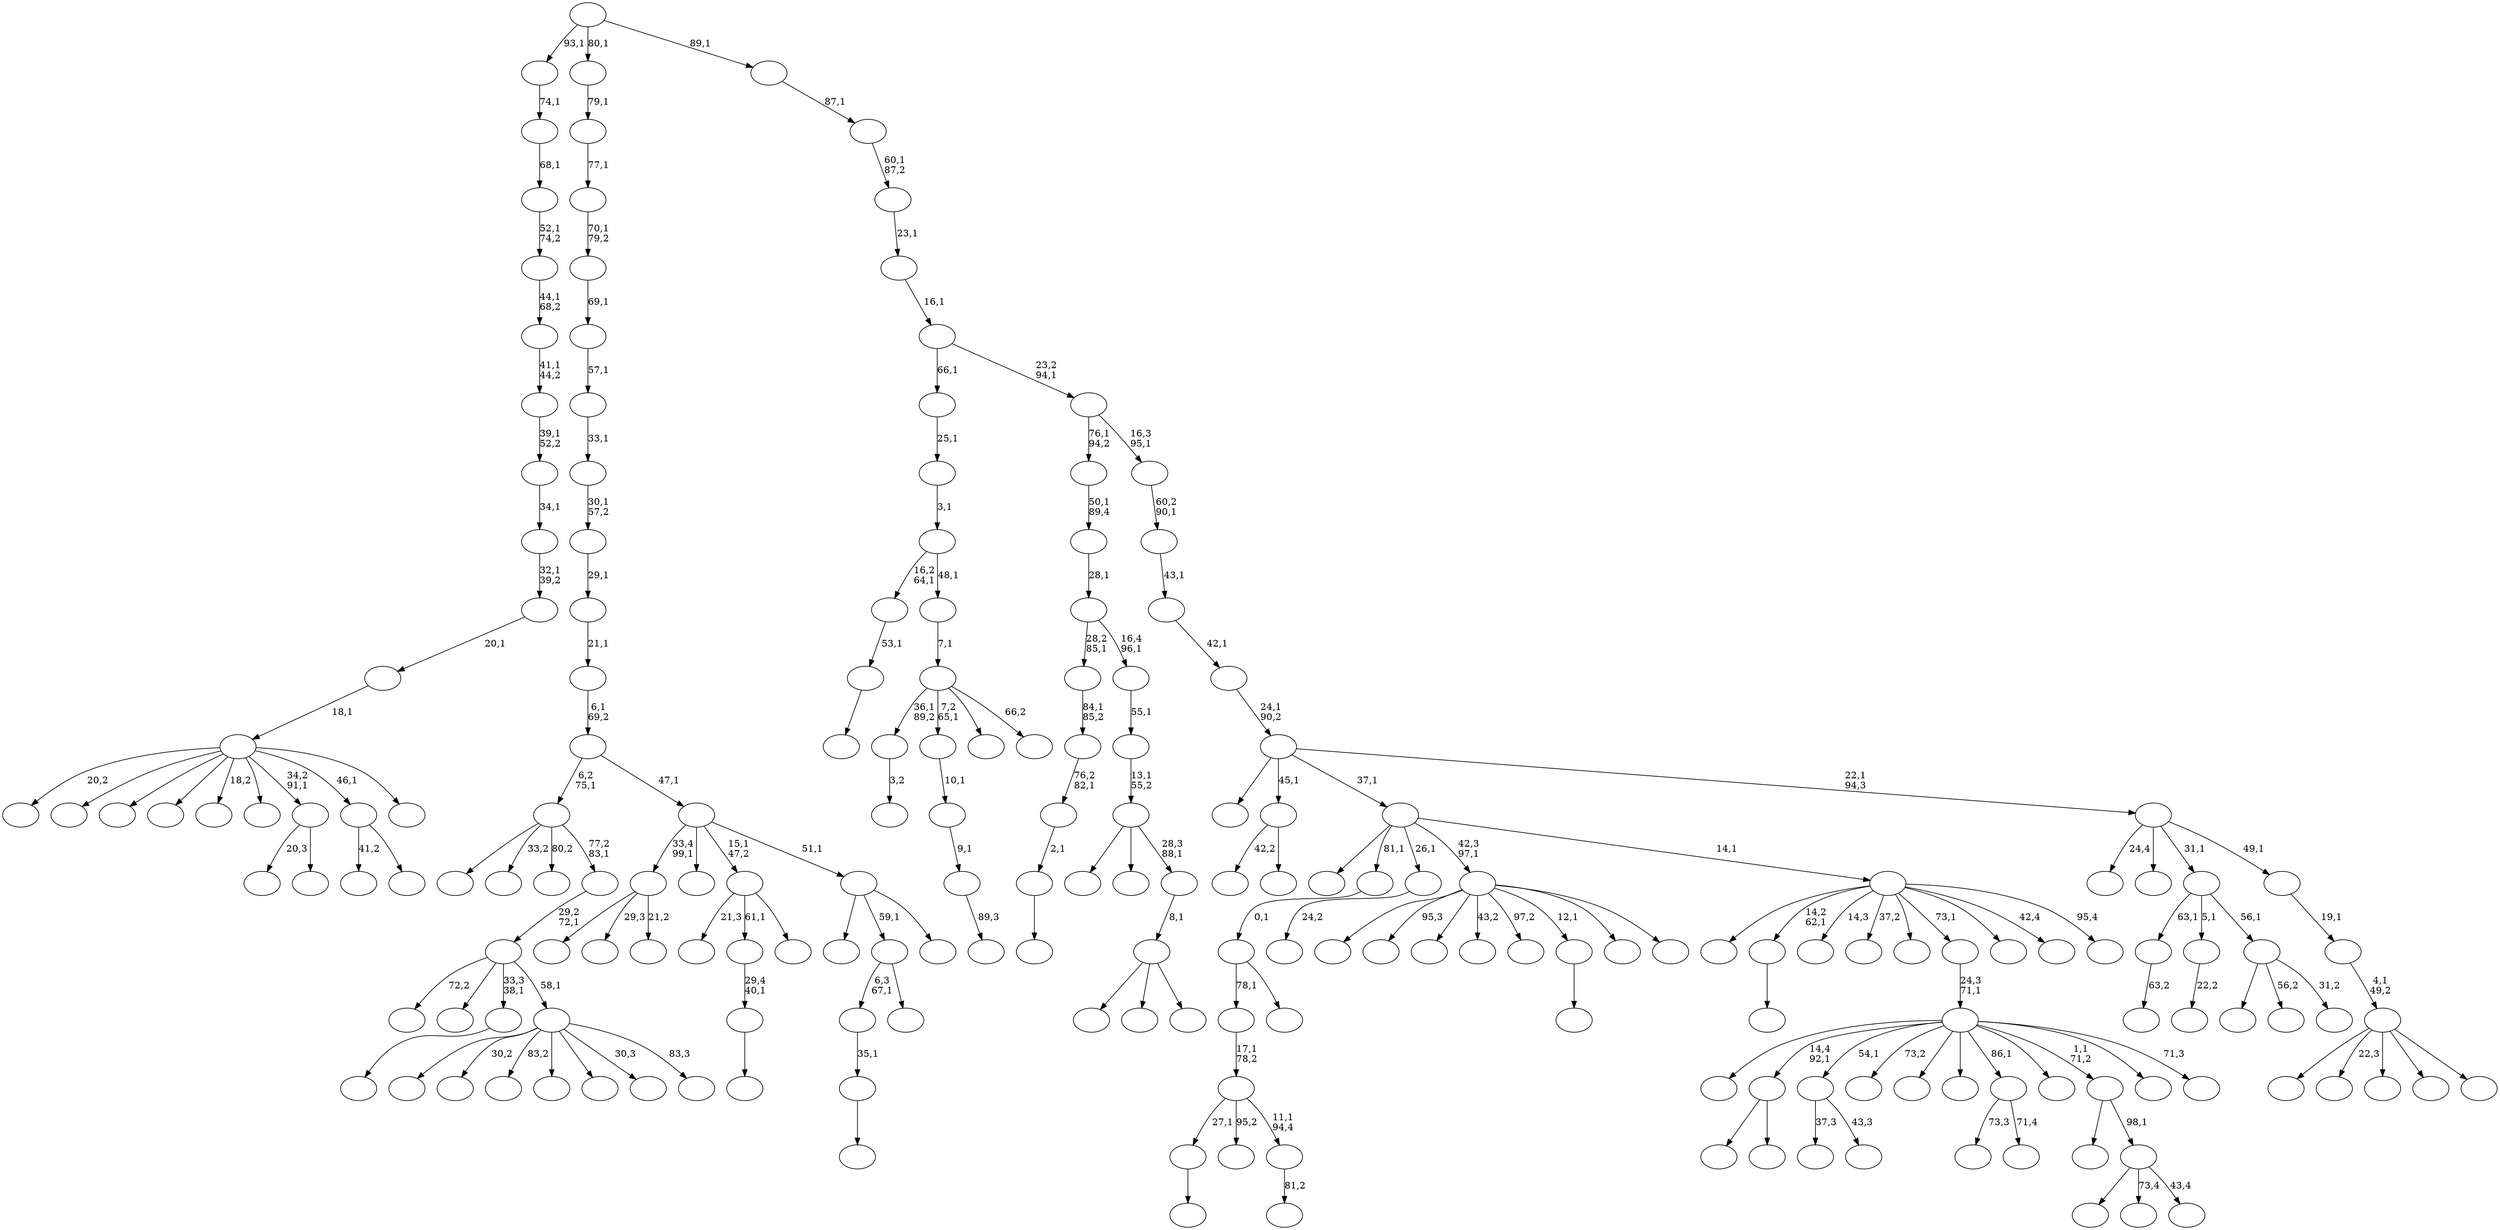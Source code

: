 digraph T {
	200 [label=""]
	199 [label=""]
	198 [label=""]
	197 [label=""]
	196 [label=""]
	195 [label=""]
	194 [label=""]
	193 [label=""]
	192 [label=""]
	191 [label=""]
	190 [label=""]
	189 [label=""]
	188 [label=""]
	187 [label=""]
	186 [label=""]
	185 [label=""]
	184 [label=""]
	183 [label=""]
	182 [label=""]
	181 [label=""]
	180 [label=""]
	179 [label=""]
	178 [label=""]
	177 [label=""]
	176 [label=""]
	175 [label=""]
	174 [label=""]
	173 [label=""]
	172 [label=""]
	171 [label=""]
	170 [label=""]
	169 [label=""]
	168 [label=""]
	167 [label=""]
	166 [label=""]
	165 [label=""]
	164 [label=""]
	163 [label=""]
	162 [label=""]
	161 [label=""]
	160 [label=""]
	159 [label=""]
	158 [label=""]
	157 [label=""]
	156 [label=""]
	155 [label=""]
	154 [label=""]
	153 [label=""]
	152 [label=""]
	151 [label=""]
	150 [label=""]
	149 [label=""]
	148 [label=""]
	147 [label=""]
	146 [label=""]
	145 [label=""]
	144 [label=""]
	143 [label=""]
	142 [label=""]
	141 [label=""]
	140 [label=""]
	139 [label=""]
	138 [label=""]
	137 [label=""]
	136 [label=""]
	135 [label=""]
	134 [label=""]
	133 [label=""]
	132 [label=""]
	131 [label=""]
	130 [label=""]
	129 [label=""]
	128 [label=""]
	127 [label=""]
	126 [label=""]
	125 [label=""]
	124 [label=""]
	123 [label=""]
	122 [label=""]
	121 [label=""]
	120 [label=""]
	119 [label=""]
	118 [label=""]
	117 [label=""]
	116 [label=""]
	115 [label=""]
	114 [label=""]
	113 [label=""]
	112 [label=""]
	111 [label=""]
	110 [label=""]
	109 [label=""]
	108 [label=""]
	107 [label=""]
	106 [label=""]
	105 [label=""]
	104 [label=""]
	103 [label=""]
	102 [label=""]
	101 [label=""]
	100 [label=""]
	99 [label=""]
	98 [label=""]
	97 [label=""]
	96 [label=""]
	95 [label=""]
	94 [label=""]
	93 [label=""]
	92 [label=""]
	91 [label=""]
	90 [label=""]
	89 [label=""]
	88 [label=""]
	87 [label=""]
	86 [label=""]
	85 [label=""]
	84 [label=""]
	83 [label=""]
	82 [label=""]
	81 [label=""]
	80 [label=""]
	79 [label=""]
	78 [label=""]
	77 [label=""]
	76 [label=""]
	75 [label=""]
	74 [label=""]
	73 [label=""]
	72 [label=""]
	71 [label=""]
	70 [label=""]
	69 [label=""]
	68 [label=""]
	67 [label=""]
	66 [label=""]
	65 [label=""]
	64 [label=""]
	63 [label=""]
	62 [label=""]
	61 [label=""]
	60 [label=""]
	59 [label=""]
	58 [label=""]
	57 [label=""]
	56 [label=""]
	55 [label=""]
	54 [label=""]
	53 [label=""]
	52 [label=""]
	51 [label=""]
	50 [label=""]
	49 [label=""]
	48 [label=""]
	47 [label=""]
	46 [label=""]
	45 [label=""]
	44 [label=""]
	43 [label=""]
	42 [label=""]
	41 [label=""]
	40 [label=""]
	39 [label=""]
	38 [label=""]
	37 [label=""]
	36 [label=""]
	35 [label=""]
	34 [label=""]
	33 [label=""]
	32 [label=""]
	31 [label=""]
	30 [label=""]
	29 [label=""]
	28 [label=""]
	27 [label=""]
	26 [label=""]
	25 [label=""]
	24 [label=""]
	23 [label=""]
	22 [label=""]
	21 [label=""]
	20 [label=""]
	19 [label=""]
	18 [label=""]
	17 [label=""]
	16 [label=""]
	15 [label=""]
	14 [label=""]
	13 [label=""]
	12 [label=""]
	11 [label=""]
	10 [label=""]
	9 [label=""]
	8 [label=""]
	7 [label=""]
	6 [label=""]
	5 [label=""]
	4 [label=""]
	3 [label=""]
	2 [label=""]
	1 [label=""]
	0 [label=""]
	195 -> 196 [label=""]
	188 -> 189 [label=""]
	187 -> 188 [label="35,1"]
	181 -> 182 [label="81,2"]
	180 -> 195 [label="27,1"]
	180 -> 184 [label="95,2"]
	180 -> 181 [label="11,1\n94,4"]
	179 -> 180 [label="17,1\n78,2"]
	171 -> 172 [label=""]
	170 -> 171 [label="2,1"]
	169 -> 170 [label="76,2\n82,1"]
	168 -> 169 [label="84,1\n85,2"]
	166 -> 167 [label="3,2"]
	163 -> 164 [label="89,3"]
	162 -> 163 [label="9,1"]
	161 -> 162 [label="10,1"]
	158 -> 190 [label=""]
	158 -> 159 [label=""]
	155 -> 156 [label=""]
	149 -> 177 [label="37,3"]
	149 -> 150 [label="43,3"]
	142 -> 143 [label="63,2"]
	134 -> 135 [label="22,2"]
	131 -> 186 [label="73,3"]
	131 -> 132 [label="71,4"]
	129 -> 187 [label="6,3\n67,1"]
	129 -> 130 [label=""]
	126 -> 127 [label=""]
	125 -> 126 [label="53,1"]
	122 -> 123 [label=""]
	121 -> 122 [label="29,4\n40,1"]
	113 -> 174 [label=""]
	113 -> 153 [label="29,3"]
	113 -> 114 [label="21,2"]
	110 -> 179 [label="78,1"]
	110 -> 111 [label=""]
	109 -> 110 [label="0,1"]
	99 -> 100 [label="24,2"]
	97 -> 166 [label="36,1\n89,2"]
	97 -> 161 [label="7,2\n65,1"]
	97 -> 140 [label=""]
	97 -> 98 [label="66,2"]
	96 -> 97 [label="7,1"]
	95 -> 125 [label="16,2\n64,1"]
	95 -> 96 [label="48,1"]
	94 -> 95 [label="3,1"]
	93 -> 94 [label="25,1"]
	90 -> 91 [label=""]
	87 -> 147 [label="20,3"]
	87 -> 88 [label=""]
	85 -> 124 [label="21,3"]
	85 -> 121 [label="61,1"]
	85 -> 86 [label=""]
	79 -> 80 [label=""]
	77 -> 160 [label="42,2"]
	77 -> 78 [label=""]
	75 -> 154 [label=""]
	75 -> 151 [label="30,2"]
	75 -> 133 [label="83,2"]
	75 -> 116 [label=""]
	75 -> 112 [label=""]
	75 -> 83 [label="30,3"]
	75 -> 76 [label="83,3"]
	74 -> 176 [label="72,2"]
	74 -> 145 [label=""]
	74 -> 79 [label="33,3\n38,1"]
	74 -> 75 [label="58,1"]
	73 -> 74 [label="29,2\n72,1"]
	72 -> 193 [label=""]
	72 -> 138 [label="33,2"]
	72 -> 118 [label="80,2"]
	72 -> 73 [label="77,2\n83,1"]
	70 -> 197 [label=""]
	70 -> 105 [label="73,4"]
	70 -> 71 [label="43,4"]
	69 -> 82 [label=""]
	69 -> 70 [label="98,1"]
	66 -> 115 [label=""]
	66 -> 103 [label="56,2"]
	66 -> 67 [label="31,2"]
	65 -> 142 [label="63,1"]
	65 -> 134 [label="5,1"]
	65 -> 66 [label="56,1"]
	63 -> 200 [label=""]
	63 -> 194 [label="95,3"]
	63 -> 185 [label=""]
	63 -> 175 [label="43,2"]
	63 -> 107 [label="97,2"]
	63 -> 90 [label="12,1"]
	63 -> 68 [label=""]
	63 -> 64 [label=""]
	60 -> 191 [label=""]
	60 -> 158 [label="14,4\n92,1"]
	60 -> 149 [label="54,1"]
	60 -> 146 [label="73,2"]
	60 -> 141 [label=""]
	60 -> 137 [label=""]
	60 -> 131 [label="86,1"]
	60 -> 102 [label=""]
	60 -> 69 [label="1,1\n71,2"]
	60 -> 62 [label=""]
	60 -> 61 [label="71,3"]
	59 -> 60 [label="24,3\n71,1"]
	56 -> 178 [label="41,2"]
	56 -> 57 [label=""]
	53 -> 157 [label=""]
	53 -> 155 [label="14,2\n62,1"]
	53 -> 139 [label="14,3"]
	53 -> 104 [label="37,2"]
	53 -> 84 [label=""]
	53 -> 59 [label="73,1"]
	53 -> 58 [label=""]
	53 -> 55 [label="42,4"]
	53 -> 54 [label="95,4"]
	52 -> 128 [label=""]
	52 -> 109 [label="81,1"]
	52 -> 99 [label="26,1"]
	52 -> 63 [label="42,3\n97,1"]
	52 -> 53 [label="14,1"]
	50 -> 165 [label=""]
	50 -> 144 [label=""]
	50 -> 51 [label=""]
	49 -> 50 [label="8,1"]
	48 -> 136 [label=""]
	48 -> 108 [label=""]
	48 -> 49 [label="28,3\n88,1"]
	47 -> 48 [label="13,1\n55,2"]
	46 -> 47 [label="55,1"]
	45 -> 168 [label="28,2\n85,1"]
	45 -> 46 [label="16,4\n96,1"]
	44 -> 45 [label="28,1"]
	43 -> 44 [label="50,1\n89,4"]
	41 -> 198 [label="20,2"]
	41 -> 183 [label=""]
	41 -> 173 [label=""]
	41 -> 120 [label=""]
	41 -> 119 [label="18,2"]
	41 -> 117 [label=""]
	41 -> 87 [label="34,2\n91,1"]
	41 -> 56 [label="46,1"]
	41 -> 42 [label=""]
	40 -> 41 [label="18,1"]
	39 -> 40 [label="20,1"]
	38 -> 39 [label="32,1\n39,2"]
	37 -> 38 [label="34,1"]
	36 -> 37 [label="39,1\n52,2"]
	35 -> 36 [label="41,1\n44,2"]
	34 -> 35 [label="44,1\n68,2"]
	33 -> 34 [label="52,1\n74,2"]
	32 -> 33 [label="68,1"]
	31 -> 32 [label="74,1"]
	29 -> 148 [label=""]
	29 -> 129 [label="59,1"]
	29 -> 30 [label=""]
	28 -> 113 [label="33,4\n99,1"]
	28 -> 101 [label=""]
	28 -> 85 [label="15,1\n47,2"]
	28 -> 29 [label="51,1"]
	27 -> 72 [label="6,2\n75,1"]
	27 -> 28 [label="47,1"]
	26 -> 27 [label="6,1\n69,2"]
	25 -> 26 [label="21,1"]
	24 -> 25 [label="29,1"]
	23 -> 24 [label="30,1\n57,2"]
	22 -> 23 [label="33,1"]
	21 -> 22 [label="57,1"]
	20 -> 21 [label="69,1"]
	19 -> 20 [label="70,1\n79,2"]
	18 -> 19 [label="77,1"]
	17 -> 18 [label="79,1"]
	15 -> 199 [label=""]
	15 -> 192 [label="22,3"]
	15 -> 152 [label=""]
	15 -> 106 [label=""]
	15 -> 16 [label=""]
	14 -> 15 [label="4,1\n49,2"]
	13 -> 14 [label="19,1"]
	12 -> 92 [label="24,4"]
	12 -> 81 [label=""]
	12 -> 65 [label="31,1"]
	12 -> 13 [label="49,1"]
	11 -> 89 [label=""]
	11 -> 77 [label="45,1"]
	11 -> 52 [label="37,1"]
	11 -> 12 [label="22,1\n94,3"]
	10 -> 11 [label="24,1\n90,2"]
	9 -> 10 [label="42,1"]
	8 -> 9 [label="43,1"]
	7 -> 8 [label="60,2\n90,1"]
	6 -> 43 [label="76,1\n94,2"]
	6 -> 7 [label="16,3\n95,1"]
	5 -> 93 [label="66,1"]
	5 -> 6 [label="23,2\n94,1"]
	4 -> 5 [label="16,1"]
	3 -> 4 [label="23,1"]
	2 -> 3 [label="60,1\n87,2"]
	1 -> 2 [label="87,1"]
	0 -> 31 [label="93,1"]
	0 -> 17 [label="80,1"]
	0 -> 1 [label="89,1"]
}
